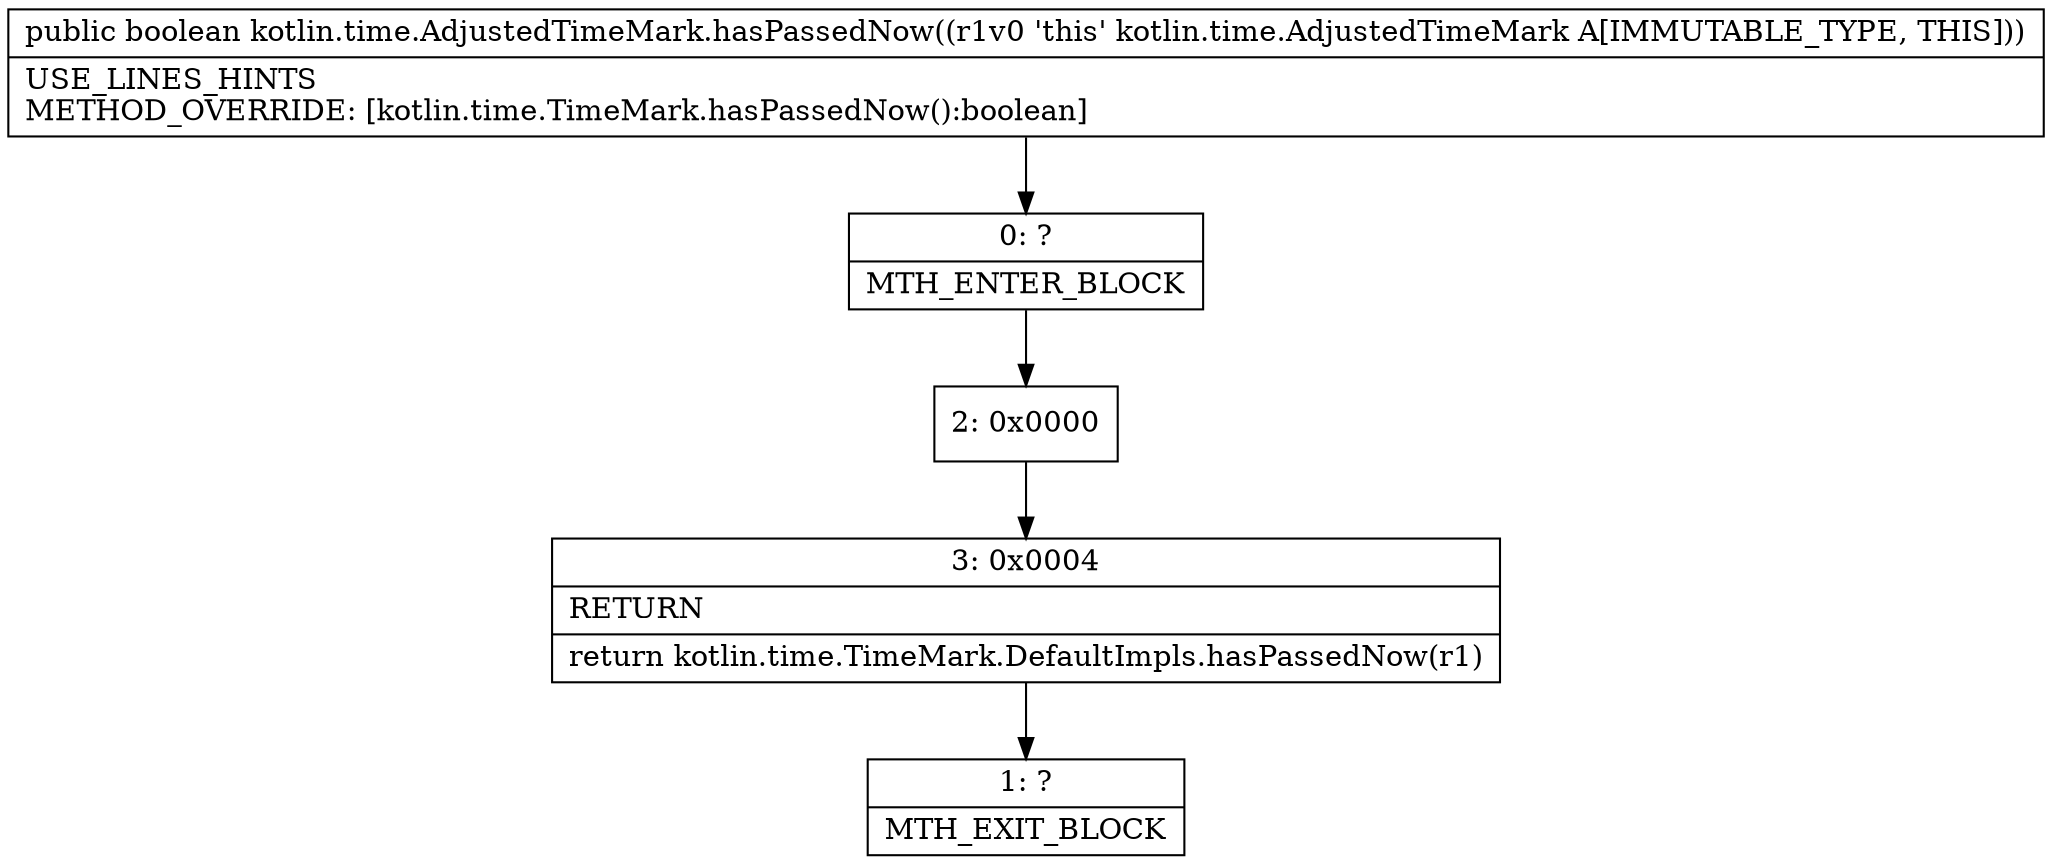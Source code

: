 digraph "CFG forkotlin.time.AdjustedTimeMark.hasPassedNow()Z" {
Node_0 [shape=record,label="{0\:\ ?|MTH_ENTER_BLOCK\l}"];
Node_2 [shape=record,label="{2\:\ 0x0000}"];
Node_3 [shape=record,label="{3\:\ 0x0004|RETURN\l|return kotlin.time.TimeMark.DefaultImpls.hasPassedNow(r1)\l}"];
Node_1 [shape=record,label="{1\:\ ?|MTH_EXIT_BLOCK\l}"];
MethodNode[shape=record,label="{public boolean kotlin.time.AdjustedTimeMark.hasPassedNow((r1v0 'this' kotlin.time.AdjustedTimeMark A[IMMUTABLE_TYPE, THIS]))  | USE_LINES_HINTS\lMETHOD_OVERRIDE: [kotlin.time.TimeMark.hasPassedNow():boolean]\l}"];
MethodNode -> Node_0;Node_0 -> Node_2;
Node_2 -> Node_3;
Node_3 -> Node_1;
}

